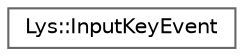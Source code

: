 digraph "Graphical Class Hierarchy"
{
 // LATEX_PDF_SIZE
  bgcolor="transparent";
  edge [fontname=Helvetica,fontsize=10,labelfontname=Helvetica,labelfontsize=10];
  node [fontname=Helvetica,fontsize=10,shape=box,height=0.2,width=0.4];
  rankdir="LR";
  Node0 [id="Node000000",label="Lys::InputKeyEvent",height=0.2,width=0.4,color="grey40", fillcolor="white", style="filled",URL="$classLys_1_1InputKeyEvent.html",tooltip=" "];
}
